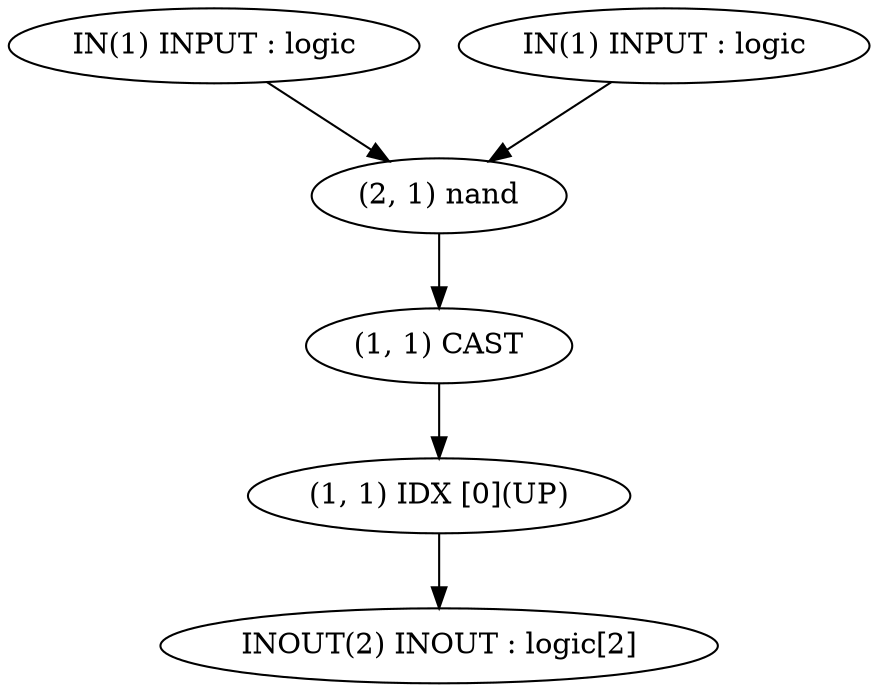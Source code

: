 // LOG : Starting NetList 
// LOG : Failure Interpreting
digraph G {
5 [label="(1, 1) CAST"];
6 [label="(1, 1) IDX [0](UP)"];
3 [label="IN(1) INPUT : logic"];
2 [label="IN(1) INPUT : logic"];
1 [label="INOUT(2) INOUT : logic[2]"];
4 [label="(2, 1) nand"];
	5 -> 6;
	6 -> 1;
	2 -> 4;
	3 -> 4;
	4 -> 5;
}

//because:
// Vertex 1
//  has expected degree IN 2
//  but we found degree IN 1

